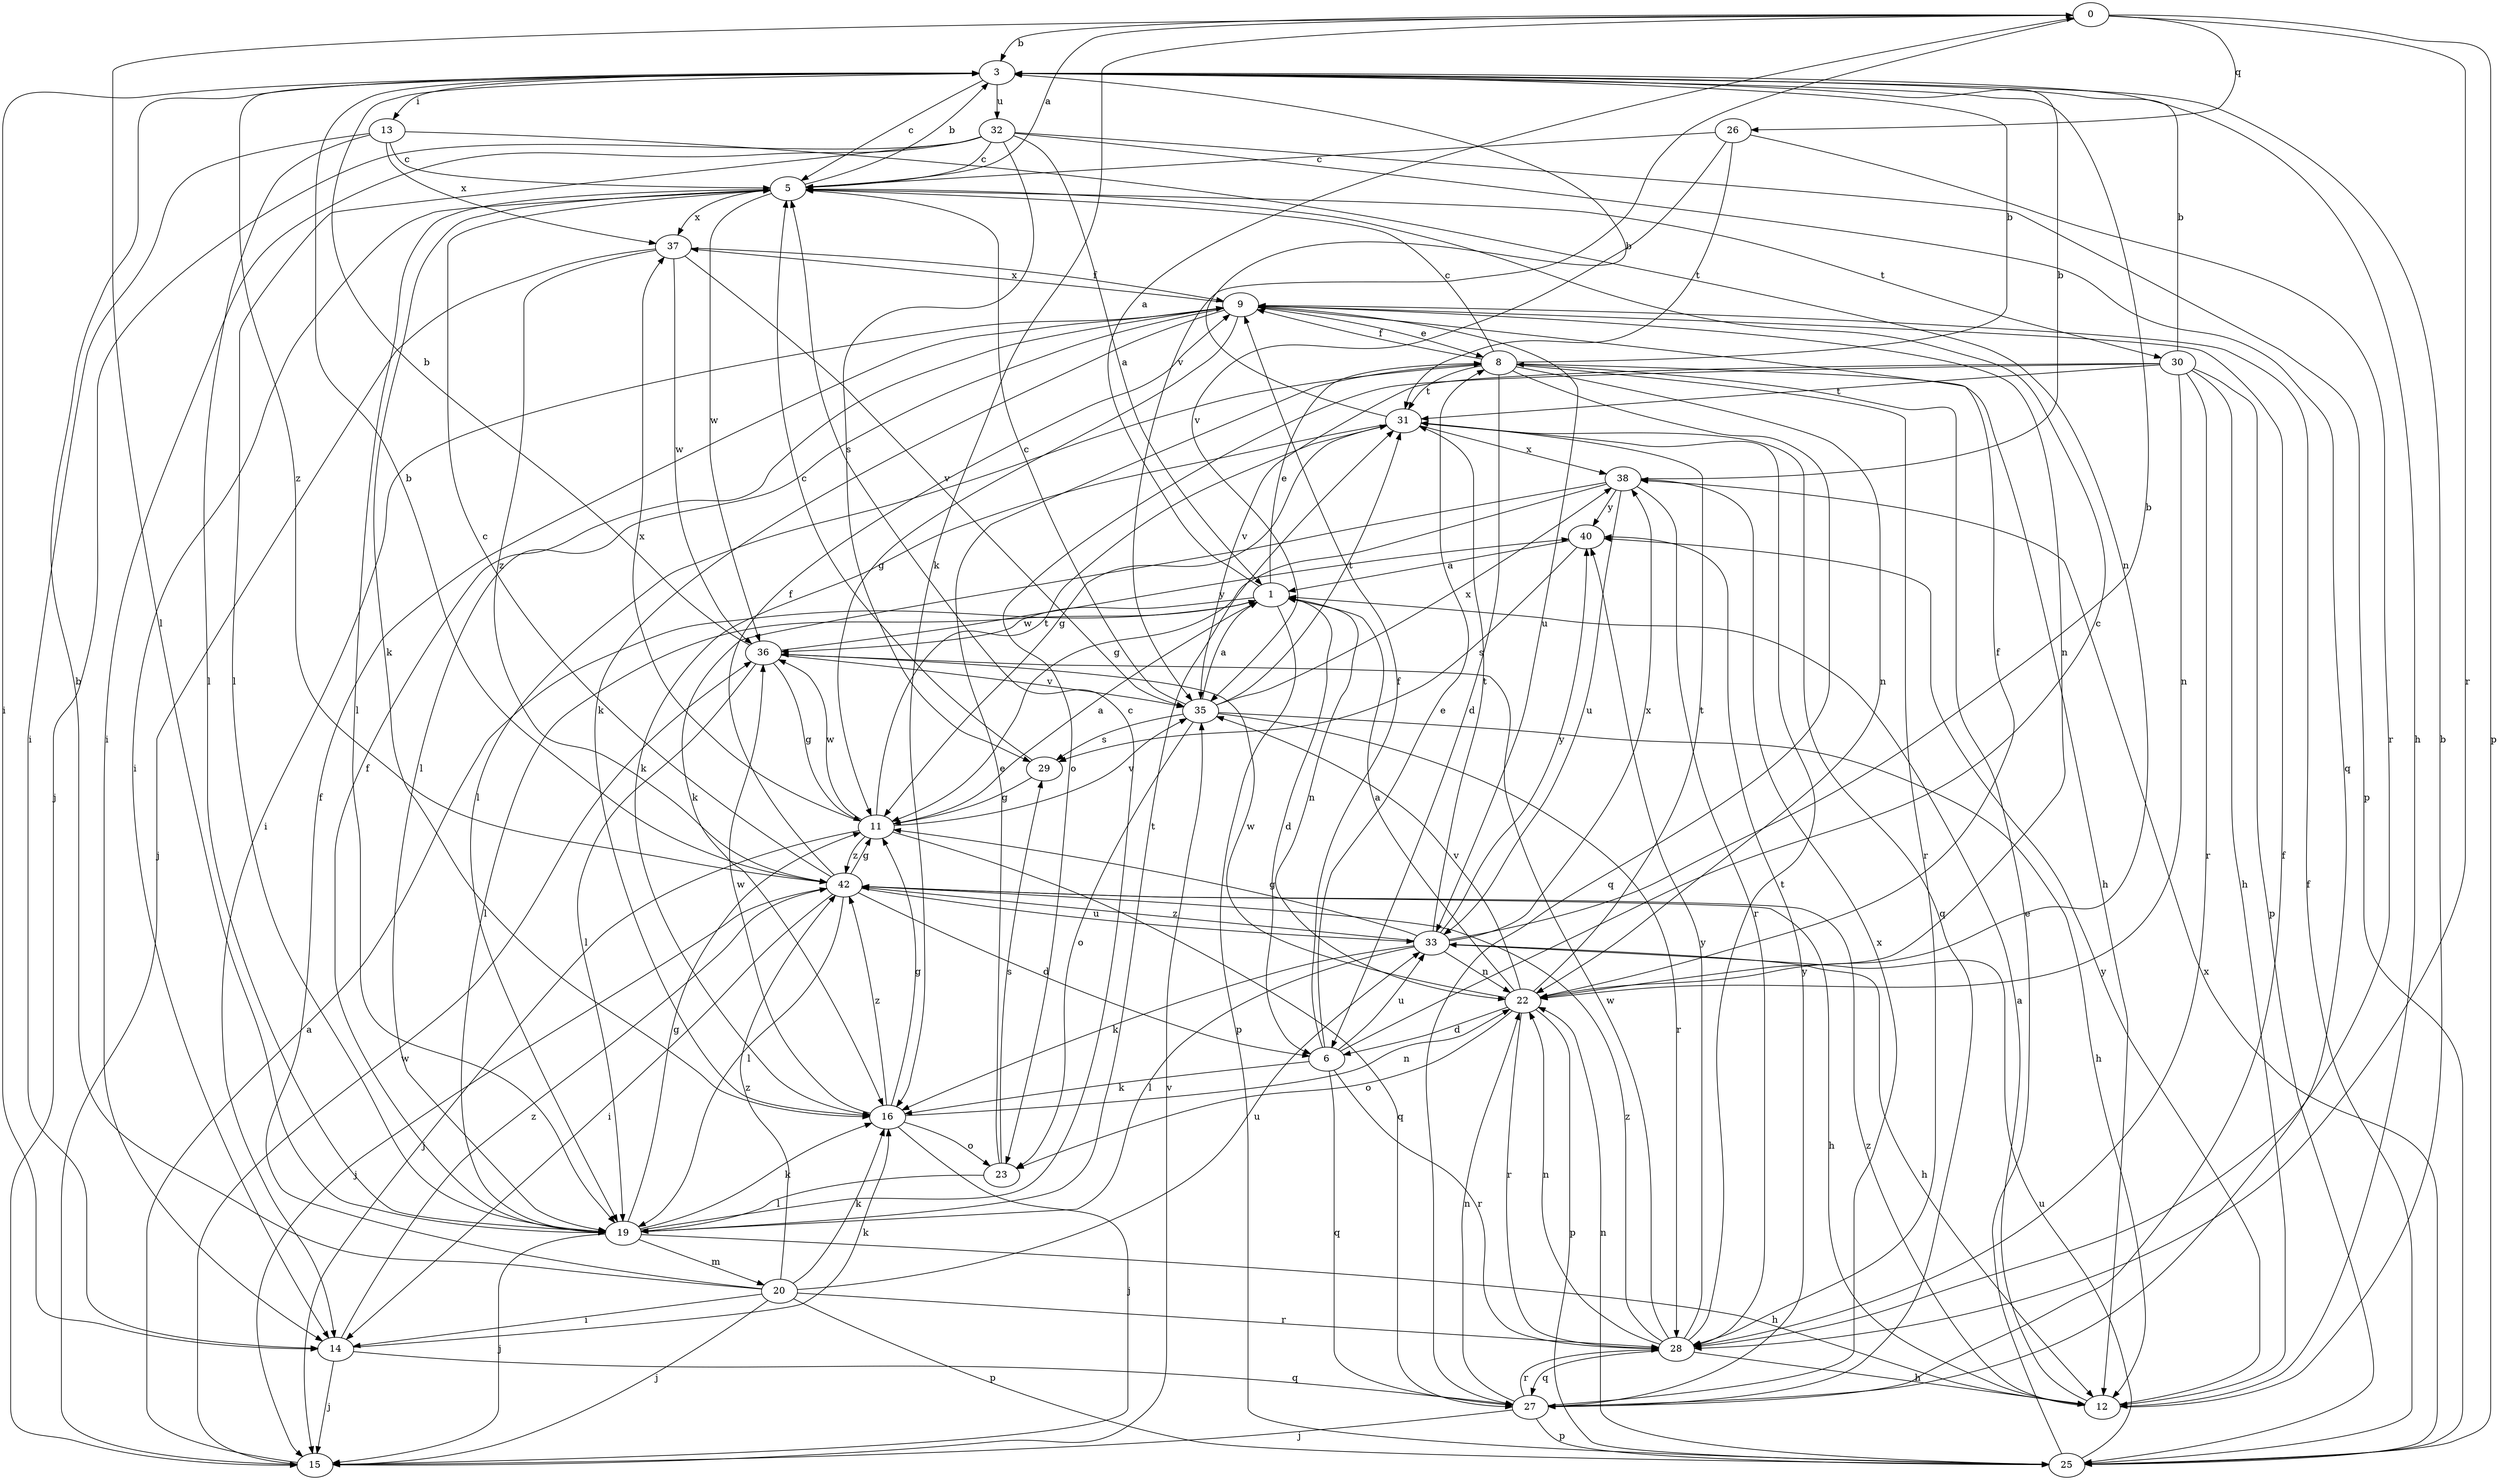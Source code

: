 strict digraph  {
0;
1;
3;
5;
6;
8;
9;
11;
12;
13;
14;
15;
16;
19;
20;
22;
23;
25;
26;
27;
28;
29;
30;
31;
32;
33;
35;
36;
37;
38;
40;
42;
0 -> 3  [label=b];
0 -> 16  [label=k];
0 -> 19  [label=l];
0 -> 25  [label=p];
0 -> 26  [label=q];
0 -> 28  [label=r];
0 -> 35  [label=v];
1 -> 0  [label=a];
1 -> 6  [label=d];
1 -> 8  [label=e];
1 -> 19  [label=l];
1 -> 22  [label=n];
1 -> 25  [label=p];
1 -> 36  [label=w];
3 -> 5  [label=c];
3 -> 12  [label=h];
3 -> 13  [label=i];
3 -> 14  [label=i];
3 -> 32  [label=u];
3 -> 42  [label=z];
5 -> 0  [label=a];
5 -> 3  [label=b];
5 -> 14  [label=i];
5 -> 16  [label=k];
5 -> 19  [label=l];
5 -> 30  [label=t];
5 -> 36  [label=w];
5 -> 37  [label=x];
6 -> 5  [label=c];
6 -> 8  [label=e];
6 -> 9  [label=f];
6 -> 16  [label=k];
6 -> 27  [label=q];
6 -> 28  [label=r];
6 -> 33  [label=u];
8 -> 3  [label=b];
8 -> 5  [label=c];
8 -> 6  [label=d];
8 -> 9  [label=f];
8 -> 12  [label=h];
8 -> 19  [label=l];
8 -> 22  [label=n];
8 -> 27  [label=q];
8 -> 28  [label=r];
8 -> 31  [label=t];
9 -> 8  [label=e];
9 -> 11  [label=g];
9 -> 14  [label=i];
9 -> 16  [label=k];
9 -> 19  [label=l];
9 -> 22  [label=n];
9 -> 33  [label=u];
9 -> 37  [label=x];
11 -> 1  [label=a];
11 -> 15  [label=j];
11 -> 27  [label=q];
11 -> 31  [label=t];
11 -> 35  [label=v];
11 -> 36  [label=w];
11 -> 37  [label=x];
11 -> 42  [label=z];
12 -> 1  [label=a];
12 -> 3  [label=b];
12 -> 40  [label=y];
12 -> 42  [label=z];
13 -> 5  [label=c];
13 -> 14  [label=i];
13 -> 19  [label=l];
13 -> 22  [label=n];
13 -> 37  [label=x];
14 -> 15  [label=j];
14 -> 16  [label=k];
14 -> 27  [label=q];
14 -> 42  [label=z];
15 -> 1  [label=a];
15 -> 35  [label=v];
15 -> 36  [label=w];
16 -> 11  [label=g];
16 -> 15  [label=j];
16 -> 22  [label=n];
16 -> 23  [label=o];
16 -> 36  [label=w];
16 -> 42  [label=z];
19 -> 5  [label=c];
19 -> 9  [label=f];
19 -> 11  [label=g];
19 -> 12  [label=h];
19 -> 15  [label=j];
19 -> 16  [label=k];
19 -> 20  [label=m];
19 -> 31  [label=t];
20 -> 3  [label=b];
20 -> 9  [label=f];
20 -> 14  [label=i];
20 -> 15  [label=j];
20 -> 16  [label=k];
20 -> 25  [label=p];
20 -> 28  [label=r];
20 -> 33  [label=u];
20 -> 42  [label=z];
22 -> 1  [label=a];
22 -> 6  [label=d];
22 -> 9  [label=f];
22 -> 23  [label=o];
22 -> 25  [label=p];
22 -> 28  [label=r];
22 -> 31  [label=t];
22 -> 35  [label=v];
22 -> 36  [label=w];
23 -> 8  [label=e];
23 -> 19  [label=l];
23 -> 29  [label=s];
25 -> 8  [label=e];
25 -> 9  [label=f];
25 -> 22  [label=n];
25 -> 33  [label=u];
25 -> 38  [label=x];
26 -> 5  [label=c];
26 -> 28  [label=r];
26 -> 31  [label=t];
26 -> 35  [label=v];
27 -> 9  [label=f];
27 -> 15  [label=j];
27 -> 22  [label=n];
27 -> 25  [label=p];
27 -> 28  [label=r];
27 -> 38  [label=x];
27 -> 40  [label=y];
28 -> 12  [label=h];
28 -> 22  [label=n];
28 -> 27  [label=q];
28 -> 31  [label=t];
28 -> 36  [label=w];
28 -> 40  [label=y];
28 -> 42  [label=z];
29 -> 5  [label=c];
29 -> 11  [label=g];
30 -> 3  [label=b];
30 -> 12  [label=h];
30 -> 22  [label=n];
30 -> 23  [label=o];
30 -> 25  [label=p];
30 -> 28  [label=r];
30 -> 31  [label=t];
30 -> 35  [label=v];
31 -> 3  [label=b];
31 -> 11  [label=g];
31 -> 16  [label=k];
31 -> 27  [label=q];
31 -> 38  [label=x];
32 -> 1  [label=a];
32 -> 5  [label=c];
32 -> 14  [label=i];
32 -> 15  [label=j];
32 -> 19  [label=l];
32 -> 25  [label=p];
32 -> 27  [label=q];
32 -> 29  [label=s];
33 -> 3  [label=b];
33 -> 11  [label=g];
33 -> 12  [label=h];
33 -> 16  [label=k];
33 -> 19  [label=l];
33 -> 22  [label=n];
33 -> 31  [label=t];
33 -> 38  [label=x];
33 -> 40  [label=y];
33 -> 42  [label=z];
35 -> 1  [label=a];
35 -> 5  [label=c];
35 -> 12  [label=h];
35 -> 23  [label=o];
35 -> 28  [label=r];
35 -> 29  [label=s];
35 -> 31  [label=t];
35 -> 38  [label=x];
36 -> 3  [label=b];
36 -> 11  [label=g];
36 -> 19  [label=l];
36 -> 35  [label=v];
36 -> 40  [label=y];
37 -> 9  [label=f];
37 -> 15  [label=j];
37 -> 35  [label=v];
37 -> 36  [label=w];
37 -> 42  [label=z];
38 -> 3  [label=b];
38 -> 11  [label=g];
38 -> 16  [label=k];
38 -> 28  [label=r];
38 -> 33  [label=u];
38 -> 40  [label=y];
40 -> 1  [label=a];
40 -> 29  [label=s];
42 -> 3  [label=b];
42 -> 5  [label=c];
42 -> 6  [label=d];
42 -> 9  [label=f];
42 -> 11  [label=g];
42 -> 12  [label=h];
42 -> 14  [label=i];
42 -> 15  [label=j];
42 -> 19  [label=l];
42 -> 33  [label=u];
}
